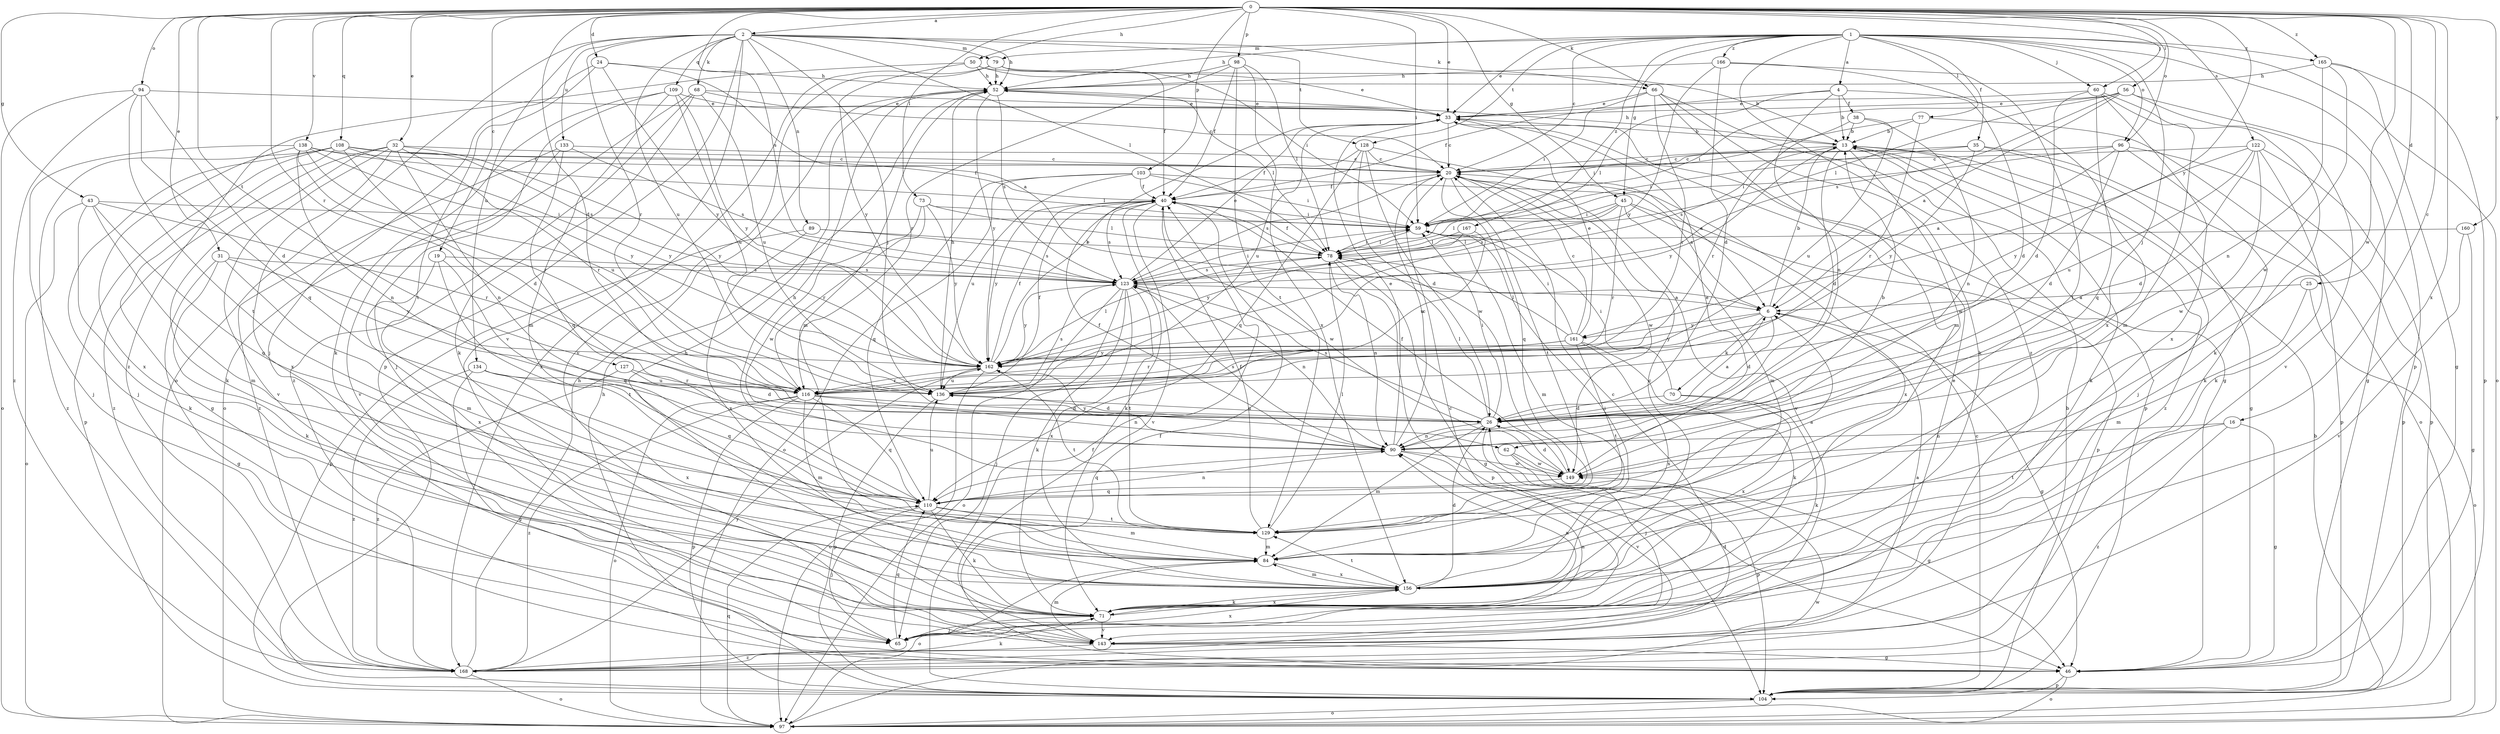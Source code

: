 strict digraph  {
0;
1;
2;
4;
6;
13;
16;
19;
20;
24;
25;
26;
31;
32;
33;
35;
38;
40;
43;
45;
46;
50;
52;
56;
59;
60;
62;
65;
66;
68;
70;
71;
73;
77;
78;
79;
84;
89;
90;
94;
96;
97;
98;
103;
104;
108;
109;
110;
116;
122;
123;
127;
128;
129;
133;
134;
136;
138;
143;
149;
156;
160;
161;
162;
165;
166;
167;
168;
0 -> 2  [label=a];
0 -> 16  [label=c];
0 -> 19  [label=c];
0 -> 24  [label=d];
0 -> 25  [label=d];
0 -> 26  [label=d];
0 -> 31  [label=e];
0 -> 32  [label=e];
0 -> 33  [label=e];
0 -> 43  [label=g];
0 -> 45  [label=g];
0 -> 50  [label=h];
0 -> 56  [label=i];
0 -> 59  [label=i];
0 -> 60  [label=j];
0 -> 66  [label=k];
0 -> 73  [label=l];
0 -> 94  [label=o];
0 -> 96  [label=o];
0 -> 98  [label=p];
0 -> 103  [label=p];
0 -> 108  [label=q];
0 -> 116  [label=r];
0 -> 122  [label=s];
0 -> 123  [label=s];
0 -> 127  [label=t];
0 -> 138  [label=v];
0 -> 149  [label=w];
0 -> 156  [label=x];
0 -> 160  [label=y];
0 -> 161  [label=y];
0 -> 165  [label=z];
1 -> 4  [label=a];
1 -> 20  [label=c];
1 -> 33  [label=e];
1 -> 35  [label=f];
1 -> 45  [label=g];
1 -> 52  [label=h];
1 -> 60  [label=j];
1 -> 62  [label=j];
1 -> 77  [label=l];
1 -> 79  [label=m];
1 -> 96  [label=o];
1 -> 97  [label=o];
1 -> 104  [label=p];
1 -> 128  [label=t];
1 -> 165  [label=z];
1 -> 166  [label=z];
1 -> 167  [label=z];
1 -> 168  [label=z];
2 -> 52  [label=h];
2 -> 62  [label=j];
2 -> 66  [label=k];
2 -> 68  [label=k];
2 -> 78  [label=l];
2 -> 79  [label=m];
2 -> 89  [label=n];
2 -> 97  [label=o];
2 -> 104  [label=p];
2 -> 109  [label=q];
2 -> 116  [label=r];
2 -> 128  [label=t];
2 -> 133  [label=u];
2 -> 134  [label=u];
2 -> 136  [label=u];
2 -> 143  [label=v];
4 -> 13  [label=b];
4 -> 26  [label=d];
4 -> 38  [label=f];
4 -> 40  [label=f];
4 -> 78  [label=l];
4 -> 90  [label=n];
6 -> 13  [label=b];
6 -> 26  [label=d];
6 -> 46  [label=g];
6 -> 70  [label=k];
6 -> 161  [label=y];
6 -> 162  [label=y];
13 -> 20  [label=c];
13 -> 26  [label=d];
13 -> 52  [label=h];
13 -> 65  [label=j];
13 -> 71  [label=k];
13 -> 123  [label=s];
13 -> 149  [label=w];
13 -> 162  [label=y];
13 -> 168  [label=z];
16 -> 46  [label=g];
16 -> 90  [label=n];
16 -> 129  [label=t];
16 -> 168  [label=z];
19 -> 110  [label=q];
19 -> 123  [label=s];
19 -> 129  [label=t];
19 -> 156  [label=x];
20 -> 40  [label=f];
20 -> 110  [label=q];
20 -> 123  [label=s];
20 -> 129  [label=t];
20 -> 143  [label=v];
20 -> 149  [label=w];
24 -> 6  [label=a];
24 -> 52  [label=h];
24 -> 65  [label=j];
24 -> 129  [label=t];
24 -> 162  [label=y];
25 -> 6  [label=a];
25 -> 84  [label=m];
25 -> 97  [label=o];
26 -> 6  [label=a];
26 -> 59  [label=i];
26 -> 65  [label=j];
26 -> 78  [label=l];
26 -> 84  [label=m];
26 -> 90  [label=n];
26 -> 123  [label=s];
26 -> 136  [label=u];
31 -> 46  [label=g];
31 -> 71  [label=k];
31 -> 84  [label=m];
31 -> 123  [label=s];
31 -> 162  [label=y];
32 -> 20  [label=c];
32 -> 71  [label=k];
32 -> 90  [label=n];
32 -> 116  [label=r];
32 -> 143  [label=v];
32 -> 156  [label=x];
32 -> 162  [label=y];
32 -> 168  [label=z];
33 -> 13  [label=b];
33 -> 20  [label=c];
33 -> 104  [label=p];
33 -> 136  [label=u];
35 -> 20  [label=c];
35 -> 46  [label=g];
35 -> 59  [label=i];
35 -> 104  [label=p];
35 -> 162  [label=y];
38 -> 13  [label=b];
38 -> 90  [label=n];
38 -> 116  [label=r];
38 -> 136  [label=u];
40 -> 59  [label=i];
40 -> 71  [label=k];
40 -> 123  [label=s];
40 -> 143  [label=v];
40 -> 149  [label=w];
40 -> 162  [label=y];
43 -> 59  [label=i];
43 -> 71  [label=k];
43 -> 84  [label=m];
43 -> 97  [label=o];
43 -> 110  [label=q];
43 -> 116  [label=r];
45 -> 59  [label=i];
45 -> 78  [label=l];
45 -> 84  [label=m];
45 -> 104  [label=p];
45 -> 116  [label=r];
45 -> 123  [label=s];
45 -> 156  [label=x];
46 -> 40  [label=f];
46 -> 97  [label=o];
46 -> 104  [label=p];
50 -> 33  [label=e];
50 -> 52  [label=h];
50 -> 59  [label=i];
50 -> 162  [label=y];
50 -> 168  [label=z];
52 -> 33  [label=e];
52 -> 78  [label=l];
52 -> 84  [label=m];
52 -> 123  [label=s];
52 -> 162  [label=y];
56 -> 6  [label=a];
56 -> 33  [label=e];
56 -> 46  [label=g];
56 -> 59  [label=i];
56 -> 78  [label=l];
56 -> 123  [label=s];
56 -> 143  [label=v];
59 -> 78  [label=l];
59 -> 84  [label=m];
60 -> 26  [label=d];
60 -> 33  [label=e];
60 -> 71  [label=k];
60 -> 84  [label=m];
60 -> 110  [label=q];
60 -> 156  [label=x];
62 -> 46  [label=g];
62 -> 104  [label=p];
62 -> 149  [label=w];
65 -> 20  [label=c];
65 -> 90  [label=n];
65 -> 110  [label=q];
65 -> 156  [label=x];
66 -> 33  [label=e];
66 -> 46  [label=g];
66 -> 59  [label=i];
66 -> 71  [label=k];
66 -> 84  [label=m];
66 -> 116  [label=r];
68 -> 20  [label=c];
68 -> 33  [label=e];
68 -> 71  [label=k];
68 -> 97  [label=o];
68 -> 136  [label=u];
68 -> 168  [label=z];
70 -> 26  [label=d];
70 -> 59  [label=i];
70 -> 71  [label=k];
70 -> 156  [label=x];
71 -> 20  [label=c];
71 -> 52  [label=h];
71 -> 65  [label=j];
71 -> 90  [label=n];
71 -> 143  [label=v];
71 -> 156  [label=x];
73 -> 59  [label=i];
73 -> 78  [label=l];
73 -> 116  [label=r];
73 -> 149  [label=w];
73 -> 162  [label=y];
77 -> 13  [label=b];
77 -> 59  [label=i];
77 -> 97  [label=o];
77 -> 116  [label=r];
78 -> 40  [label=f];
78 -> 46  [label=g];
78 -> 59  [label=i];
78 -> 90  [label=n];
78 -> 104  [label=p];
78 -> 123  [label=s];
79 -> 13  [label=b];
79 -> 40  [label=f];
79 -> 52  [label=h];
79 -> 143  [label=v];
79 -> 168  [label=z];
84 -> 97  [label=o];
84 -> 156  [label=x];
89 -> 78  [label=l];
89 -> 104  [label=p];
89 -> 123  [label=s];
89 -> 156  [label=x];
90 -> 13  [label=b];
90 -> 20  [label=c];
90 -> 33  [label=e];
90 -> 40  [label=f];
90 -> 110  [label=q];
90 -> 123  [label=s];
90 -> 143  [label=v];
90 -> 149  [label=w];
90 -> 162  [label=y];
94 -> 26  [label=d];
94 -> 33  [label=e];
94 -> 97  [label=o];
94 -> 110  [label=q];
94 -> 129  [label=t];
94 -> 168  [label=z];
96 -> 6  [label=a];
96 -> 20  [label=c];
96 -> 26  [label=d];
96 -> 59  [label=i];
96 -> 71  [label=k];
96 -> 104  [label=p];
97 -> 13  [label=b];
97 -> 110  [label=q];
97 -> 149  [label=w];
98 -> 40  [label=f];
98 -> 52  [label=h];
98 -> 78  [label=l];
98 -> 116  [label=r];
98 -> 129  [label=t];
98 -> 156  [label=x];
103 -> 6  [label=a];
103 -> 40  [label=f];
103 -> 59  [label=i];
103 -> 97  [label=o];
103 -> 110  [label=q];
103 -> 136  [label=u];
104 -> 20  [label=c];
104 -> 40  [label=f];
104 -> 52  [label=h];
104 -> 97  [label=o];
108 -> 20  [label=c];
108 -> 26  [label=d];
108 -> 40  [label=f];
108 -> 46  [label=g];
108 -> 65  [label=j];
108 -> 104  [label=p];
108 -> 123  [label=s];
108 -> 162  [label=y];
108 -> 168  [label=z];
109 -> 33  [label=e];
109 -> 65  [label=j];
109 -> 71  [label=k];
109 -> 84  [label=m];
109 -> 136  [label=u];
109 -> 162  [label=y];
110 -> 52  [label=h];
110 -> 65  [label=j];
110 -> 71  [label=k];
110 -> 84  [label=m];
110 -> 90  [label=n];
110 -> 129  [label=t];
110 -> 136  [label=u];
116 -> 26  [label=d];
116 -> 84  [label=m];
116 -> 90  [label=n];
116 -> 97  [label=o];
116 -> 104  [label=p];
116 -> 110  [label=q];
116 -> 168  [label=z];
122 -> 20  [label=c];
122 -> 26  [label=d];
122 -> 71  [label=k];
122 -> 104  [label=p];
122 -> 136  [label=u];
122 -> 149  [label=w];
122 -> 162  [label=y];
123 -> 6  [label=a];
123 -> 33  [label=e];
123 -> 59  [label=i];
123 -> 65  [label=j];
123 -> 71  [label=k];
123 -> 90  [label=n];
123 -> 97  [label=o];
123 -> 129  [label=t];
123 -> 156  [label=x];
123 -> 162  [label=y];
127 -> 26  [label=d];
127 -> 116  [label=r];
127 -> 168  [label=z];
128 -> 6  [label=a];
128 -> 20  [label=c];
128 -> 26  [label=d];
128 -> 40  [label=f];
128 -> 110  [label=q];
128 -> 149  [label=w];
129 -> 6  [label=a];
129 -> 40  [label=f];
129 -> 78  [label=l];
129 -> 84  [label=m];
133 -> 20  [label=c];
133 -> 110  [label=q];
133 -> 123  [label=s];
133 -> 143  [label=v];
133 -> 168  [label=z];
134 -> 46  [label=g];
134 -> 110  [label=q];
134 -> 136  [label=u];
134 -> 156  [label=x];
134 -> 168  [label=z];
136 -> 26  [label=d];
136 -> 40  [label=f];
136 -> 52  [label=h];
136 -> 104  [label=p];
136 -> 123  [label=s];
138 -> 20  [label=c];
138 -> 65  [label=j];
138 -> 78  [label=l];
138 -> 90  [label=n];
138 -> 116  [label=r];
138 -> 136  [label=u];
138 -> 156  [label=x];
138 -> 162  [label=y];
143 -> 6  [label=a];
143 -> 33  [label=e];
143 -> 46  [label=g];
143 -> 84  [label=m];
143 -> 168  [label=z];
149 -> 26  [label=d];
149 -> 33  [label=e];
149 -> 40  [label=f];
149 -> 110  [label=q];
156 -> 20  [label=c];
156 -> 26  [label=d];
156 -> 59  [label=i];
156 -> 71  [label=k];
156 -> 84  [label=m];
156 -> 129  [label=t];
160 -> 46  [label=g];
160 -> 78  [label=l];
160 -> 143  [label=v];
161 -> 20  [label=c];
161 -> 33  [label=e];
161 -> 59  [label=i];
161 -> 71  [label=k];
161 -> 78  [label=l];
161 -> 116  [label=r];
161 -> 129  [label=t];
161 -> 156  [label=x];
161 -> 162  [label=y];
162 -> 33  [label=e];
162 -> 40  [label=f];
162 -> 78  [label=l];
162 -> 97  [label=o];
162 -> 116  [label=r];
162 -> 129  [label=t];
162 -> 136  [label=u];
165 -> 46  [label=g];
165 -> 52  [label=h];
165 -> 90  [label=n];
165 -> 104  [label=p];
165 -> 149  [label=w];
166 -> 26  [label=d];
166 -> 52  [label=h];
166 -> 129  [label=t];
166 -> 156  [label=x];
166 -> 162  [label=y];
167 -> 78  [label=l];
167 -> 136  [label=u];
167 -> 162  [label=y];
168 -> 13  [label=b];
168 -> 26  [label=d];
168 -> 52  [label=h];
168 -> 71  [label=k];
168 -> 97  [label=o];
168 -> 162  [label=y];
}
